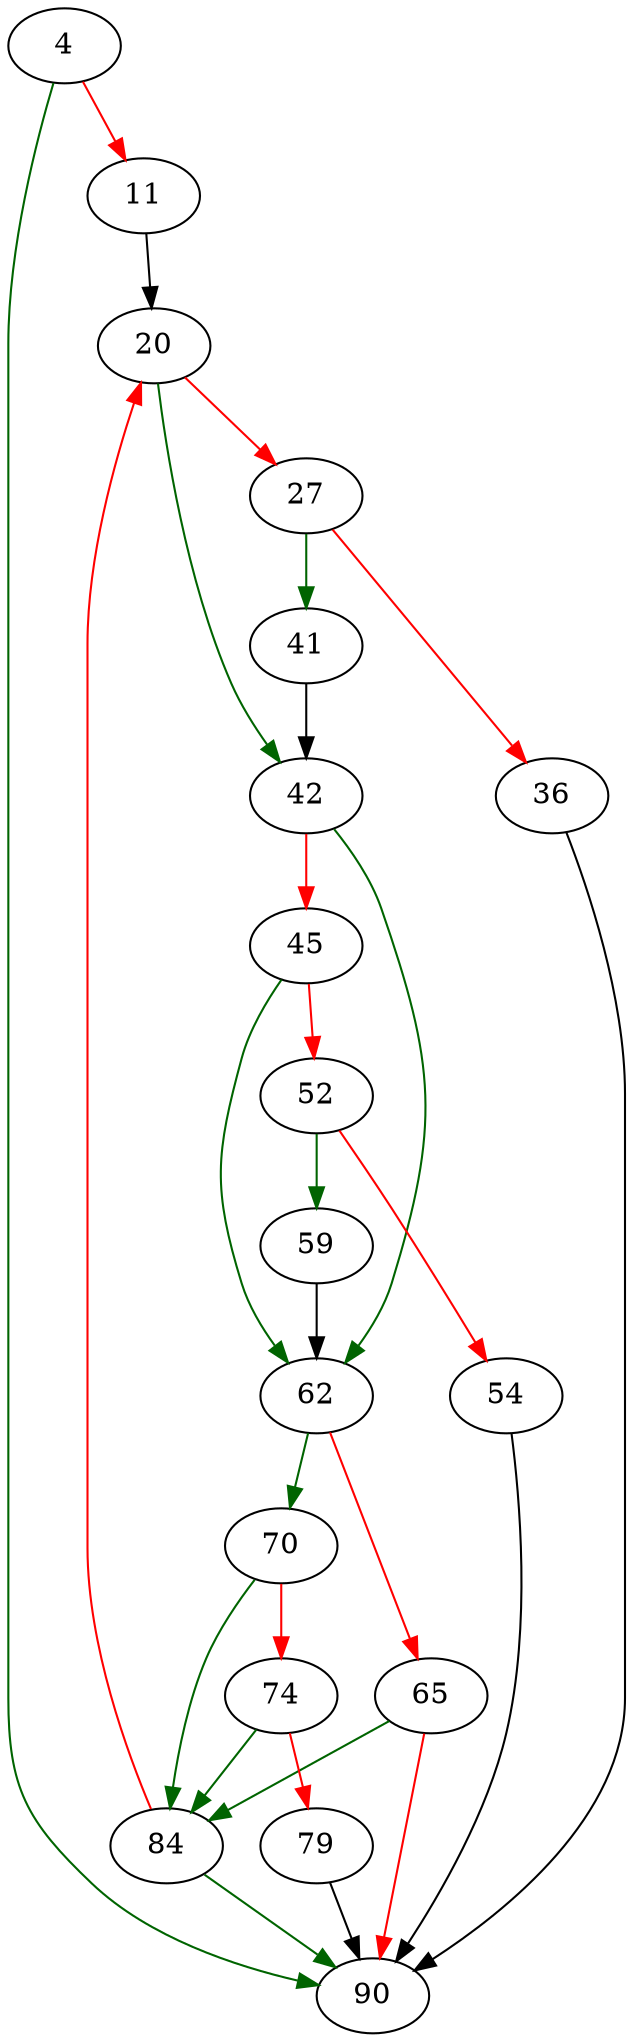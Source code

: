 strict digraph "re_protect" {
	// Node definitions.
	4 [entry=true];
	90;
	11;
	20;
	42;
	27;
	41;
	36;
	62;
	45;
	52;
	59;
	54;
	70;
	65;
	84;
	74;
	79;

	// Edge definitions.
	4 -> 90 [
		color=darkgreen
		cond=true
	];
	4 -> 11 [
		color=red
		cond=false
	];
	11 -> 20;
	20 -> 42 [
		color=darkgreen
		cond=true
	];
	20 -> 27 [
		color=red
		cond=false
	];
	42 -> 62 [
		color=darkgreen
		cond=true
	];
	42 -> 45 [
		color=red
		cond=false
	];
	27 -> 41 [
		color=darkgreen
		cond=true
	];
	27 -> 36 [
		color=red
		cond=false
	];
	41 -> 42;
	36 -> 90;
	62 -> 70 [
		color=darkgreen
		cond=true
	];
	62 -> 65 [
		color=red
		cond=false
	];
	45 -> 62 [
		color=darkgreen
		cond=true
	];
	45 -> 52 [
		color=red
		cond=false
	];
	52 -> 59 [
		color=darkgreen
		cond=true
	];
	52 -> 54 [
		color=red
		cond=false
	];
	59 -> 62;
	54 -> 90;
	70 -> 84 [
		color=darkgreen
		cond=true
	];
	70 -> 74 [
		color=red
		cond=false
	];
	65 -> 90 [
		color=red
		cond=false
	];
	65 -> 84 [
		color=darkgreen
		cond=true
	];
	84 -> 90 [
		color=darkgreen
		cond=true
	];
	84 -> 20 [
		color=red
		cond=false
	];
	74 -> 84 [
		color=darkgreen
		cond=true
	];
	74 -> 79 [
		color=red
		cond=false
	];
	79 -> 90;
}
